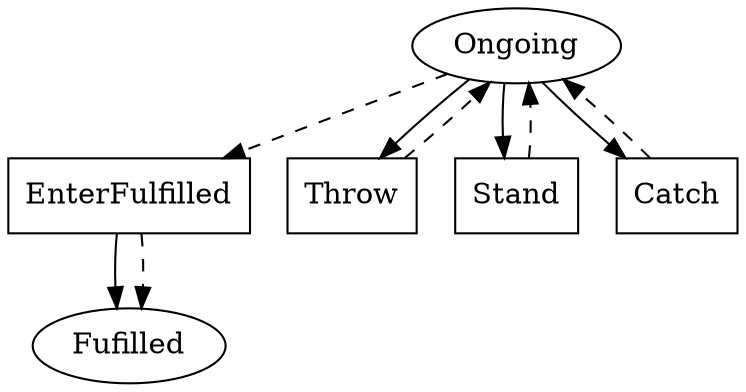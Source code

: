 // THIS IS A GENERATED FILE. DO NOT EDIT.

digraph test_contract_for_must_later {    
    Fulfilled[label=Fufilled];
    Ongoing[label=Ongoing]
    
    EnterFulfilled[label=EnterFufilled,shape=box]; 
    Throw[label=Throw,shape=box];
	Stand[label=Stand,shape=box];
	Catch[label=Catch,shape=box];
	EnterFulfilled[label=EnterFulfilled,shape=box]    
    
    EnterFulfilled -> Fulfilled;
    
    Ongoing -> Throw;
	Ongoing -> Stand;
	Ongoing -> Catch;
	Ongoing -> EnterFulfilled [style=dashed]
    
    Throw -> Ongoing [style=dashed];
	Stand -> Ongoing [style=dashed];
	Catch -> Ongoing [style=dashed];
	EnterFulfilled -> Fulfilled [style=dashed];
	     
    
       
}